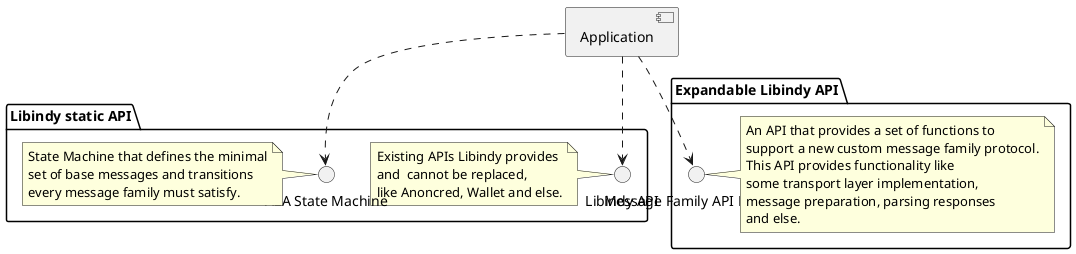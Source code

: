 @startuml components

[Application] as application

package "Libindy static API" {
    () "Libindy API" as i_libindy_api
    application  ..> i_libindy_api

    note left of i_libindy_api
    Existing APIs Libindy provides
    and  cannot be replaced,
    like Anoncred, Wallet and else.
    end note

    () "A2A State Machine" as i_state_machine
    application  ..> i_state_machine

    note left of i_state_machine
    State Machine that defines the minimal
    set of base messages and transitions
    every message family must satisfy.
    end note

}

package "Expandable Libindy API" {
    () "Message Family API Helpers" as i_custom_api
    application ..> i_custom_api

    note right of i_custom_api
    An API that provides a set of functions to
    support a new custom message family protocol.
    This API provides functionality like
    some transport layer implementation,
    message preparation, parsing responses
    and else.
    end note
}

@enduml